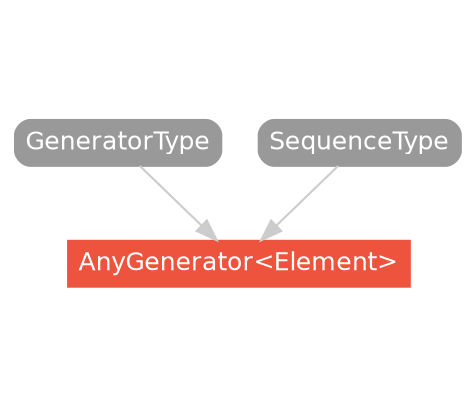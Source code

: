 strict digraph "AnyGenerator<Element> - Type Hierarchy - SwiftDoc.org" {
    pad="0.1,0.8"
    node [shape=box, style="filled,rounded", color="#999999", fillcolor="#999999", fontcolor=white, fontname=Helvetica, fontnames="Helvetica,sansserif", fontsize=12, margin="0.07,0.05", height="0.3"]
    edge [color="#cccccc"]
    "AnyGenerator<Element>" [URL="/type/AnyGenerator/", style="filled", fillcolor="#ee543d", color="#ee543d"]
    "GeneratorType" [URL="/protocol/GeneratorType/"]
    "SequenceType" [URL="/protocol/SequenceType/"]    "GeneratorType" -> "AnyGenerator<Element>"
    "SequenceType" -> "AnyGenerator<Element>"
    subgraph Types {
        rank = max; "AnyGenerator<Element>";
    }
}